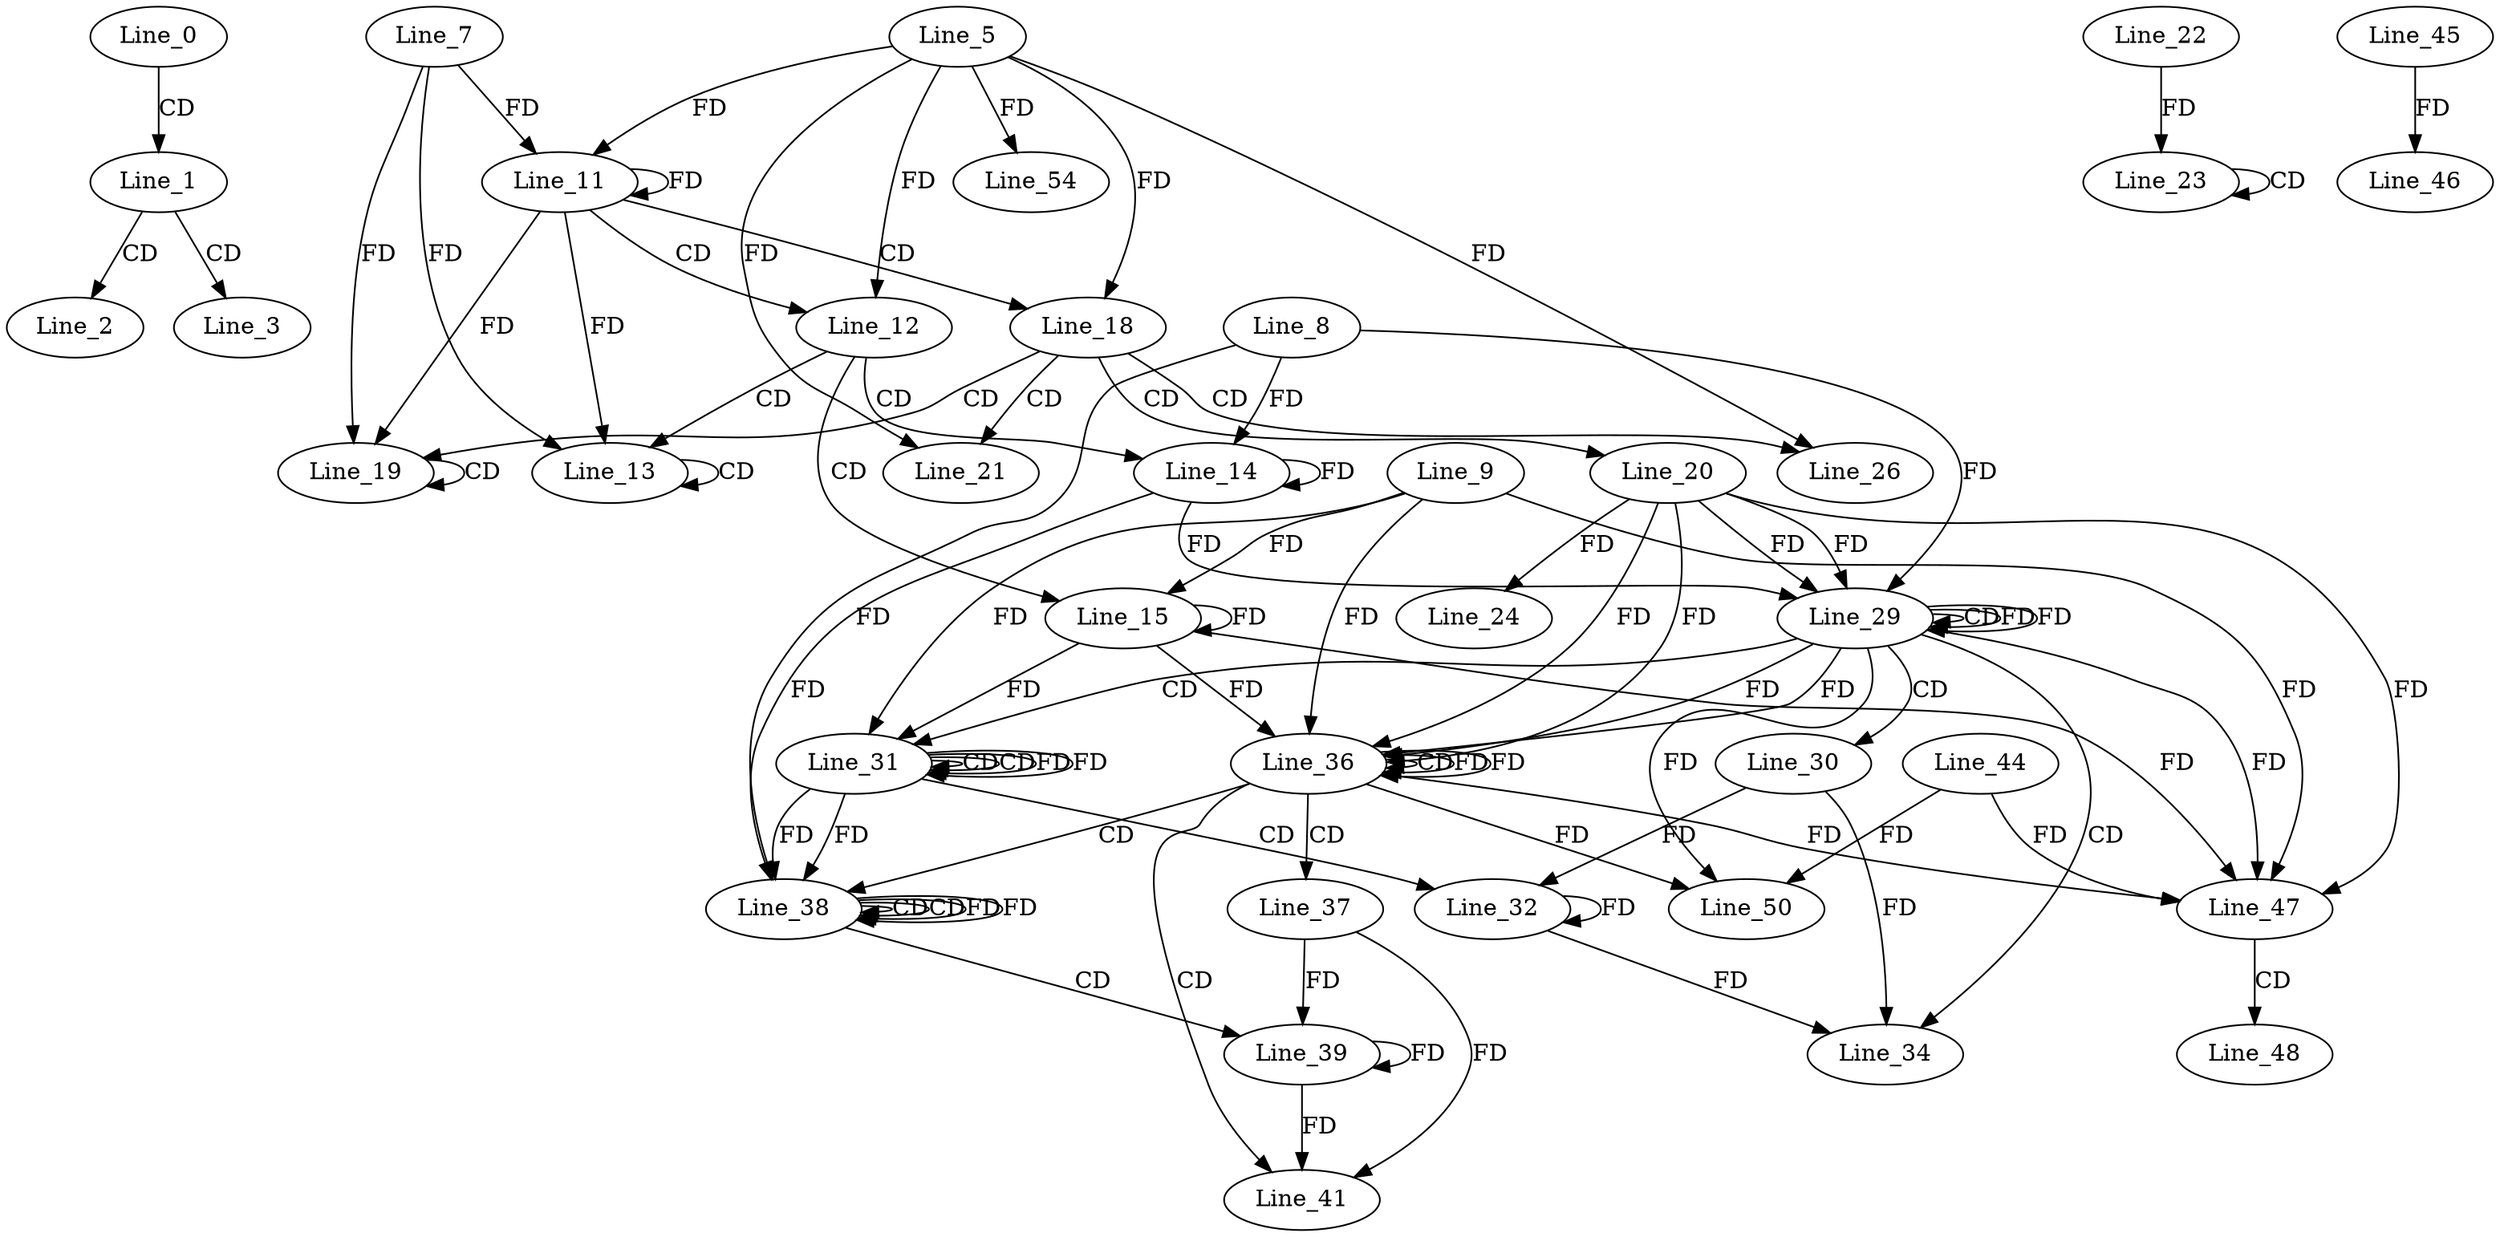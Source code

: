 digraph G {
  Line_0;
  Line_1;
  Line_2;
  Line_3;
  Line_11;
  Line_7;
  Line_11;
  Line_5;
  Line_11;
  Line_12;
  Line_12;
  Line_13;
  Line_13;
  Line_14;
  Line_8;
  Line_14;
  Line_15;
  Line_9;
  Line_15;
  Line_18;
  Line_18;
  Line_19;
  Line_19;
  Line_20;
  Line_21;
  Line_21;
  Line_23;
  Line_23;
  Line_22;
  Line_24;
  Line_26;
  Line_26;
  Line_29;
  Line_29;
  Line_29;
  Line_30;
  Line_31;
  Line_31;
  Line_31;
  Line_32;
  Line_34;
  Line_36;
  Line_36;
  Line_36;
  Line_37;
  Line_38;
  Line_38;
  Line_38;
  Line_39;
  Line_41;
  Line_45;
  Line_46;
  Line_47;
  Line_44;
  Line_48;
  Line_50;
  Line_54;
  Line_0 -> Line_1 [ label="CD" ];
  Line_1 -> Line_2 [ label="CD" ];
  Line_1 -> Line_3 [ label="CD" ];
  Line_11 -> Line_11 [ label="FD" ];
  Line_7 -> Line_11 [ label="FD" ];
  Line_5 -> Line_11 [ label="FD" ];
  Line_11 -> Line_12 [ label="CD" ];
  Line_5 -> Line_12 [ label="FD" ];
  Line_12 -> Line_13 [ label="CD" ];
  Line_13 -> Line_13 [ label="CD" ];
  Line_11 -> Line_13 [ label="FD" ];
  Line_7 -> Line_13 [ label="FD" ];
  Line_12 -> Line_14 [ label="CD" ];
  Line_14 -> Line_14 [ label="FD" ];
  Line_8 -> Line_14 [ label="FD" ];
  Line_12 -> Line_15 [ label="CD" ];
  Line_15 -> Line_15 [ label="FD" ];
  Line_9 -> Line_15 [ label="FD" ];
  Line_11 -> Line_18 [ label="CD" ];
  Line_5 -> Line_18 [ label="FD" ];
  Line_18 -> Line_19 [ label="CD" ];
  Line_19 -> Line_19 [ label="CD" ];
  Line_11 -> Line_19 [ label="FD" ];
  Line_7 -> Line_19 [ label="FD" ];
  Line_18 -> Line_20 [ label="CD" ];
  Line_18 -> Line_21 [ label="CD" ];
  Line_5 -> Line_21 [ label="FD" ];
  Line_23 -> Line_23 [ label="CD" ];
  Line_22 -> Line_23 [ label="FD" ];
  Line_20 -> Line_24 [ label="FD" ];
  Line_18 -> Line_26 [ label="CD" ];
  Line_5 -> Line_26 [ label="FD" ];
  Line_20 -> Line_29 [ label="FD" ];
  Line_14 -> Line_29 [ label="FD" ];
  Line_8 -> Line_29 [ label="FD" ];
  Line_29 -> Line_29 [ label="CD" ];
  Line_29 -> Line_29 [ label="FD" ];
  Line_20 -> Line_29 [ label="FD" ];
  Line_29 -> Line_30 [ label="CD" ];
  Line_29 -> Line_31 [ label="CD" ];
  Line_31 -> Line_31 [ label="CD" ];
  Line_15 -> Line_31 [ label="FD" ];
  Line_9 -> Line_31 [ label="FD" ];
  Line_31 -> Line_31 [ label="CD" ];
  Line_31 -> Line_31 [ label="FD" ];
  Line_31 -> Line_32 [ label="CD" ];
  Line_32 -> Line_32 [ label="FD" ];
  Line_30 -> Line_32 [ label="FD" ];
  Line_29 -> Line_34 [ label="CD" ];
  Line_32 -> Line_34 [ label="FD" ];
  Line_30 -> Line_34 [ label="FD" ];
  Line_29 -> Line_36 [ label="FD" ];
  Line_20 -> Line_36 [ label="FD" ];
  Line_15 -> Line_36 [ label="FD" ];
  Line_9 -> Line_36 [ label="FD" ];
  Line_36 -> Line_36 [ label="CD" ];
  Line_36 -> Line_36 [ label="FD" ];
  Line_29 -> Line_36 [ label="FD" ];
  Line_20 -> Line_36 [ label="FD" ];
  Line_36 -> Line_37 [ label="CD" ];
  Line_36 -> Line_38 [ label="CD" ];
  Line_38 -> Line_38 [ label="CD" ];
  Line_31 -> Line_38 [ label="FD" ];
  Line_14 -> Line_38 [ label="FD" ];
  Line_8 -> Line_38 [ label="FD" ];
  Line_38 -> Line_38 [ label="CD" ];
  Line_38 -> Line_38 [ label="FD" ];
  Line_31 -> Line_38 [ label="FD" ];
  Line_38 -> Line_39 [ label="CD" ];
  Line_39 -> Line_39 [ label="FD" ];
  Line_37 -> Line_39 [ label="FD" ];
  Line_36 -> Line_41 [ label="CD" ];
  Line_39 -> Line_41 [ label="FD" ];
  Line_37 -> Line_41 [ label="FD" ];
  Line_45 -> Line_46 [ label="FD" ];
  Line_36 -> Line_47 [ label="FD" ];
  Line_29 -> Line_47 [ label="FD" ];
  Line_20 -> Line_47 [ label="FD" ];
  Line_44 -> Line_47 [ label="FD" ];
  Line_15 -> Line_47 [ label="FD" ];
  Line_9 -> Line_47 [ label="FD" ];
  Line_47 -> Line_48 [ label="CD" ];
  Line_36 -> Line_50 [ label="FD" ];
  Line_29 -> Line_50 [ label="FD" ];
  Line_44 -> Line_50 [ label="FD" ];
  Line_5 -> Line_54 [ label="FD" ];
  Line_29 -> Line_29 [ label="FD" ];
  Line_31 -> Line_31 [ label="FD" ];
  Line_36 -> Line_36 [ label="FD" ];
  Line_38 -> Line_38 [ label="FD" ];
}
